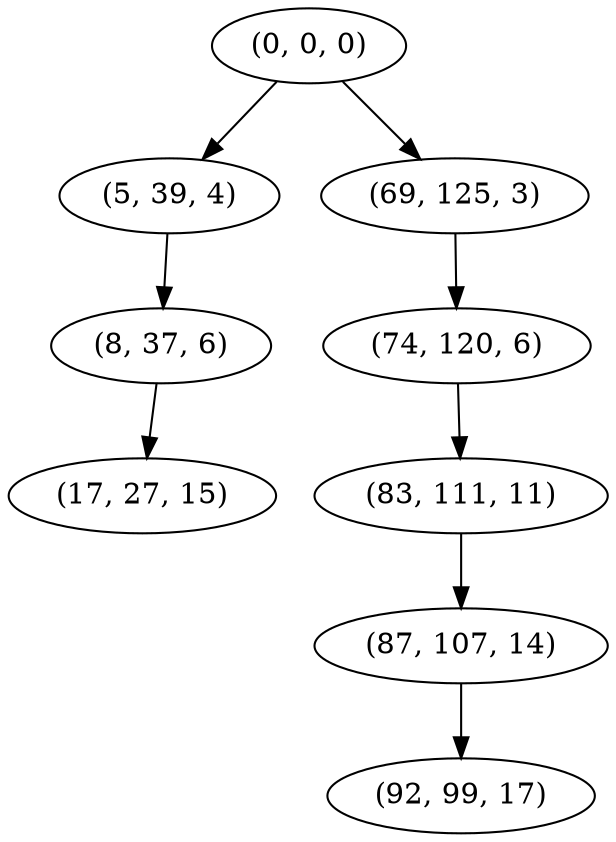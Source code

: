 digraph tree {
    "(0, 0, 0)";
    "(5, 39, 4)";
    "(8, 37, 6)";
    "(17, 27, 15)";
    "(69, 125, 3)";
    "(74, 120, 6)";
    "(83, 111, 11)";
    "(87, 107, 14)";
    "(92, 99, 17)";
    "(0, 0, 0)" -> "(5, 39, 4)";
    "(0, 0, 0)" -> "(69, 125, 3)";
    "(5, 39, 4)" -> "(8, 37, 6)";
    "(8, 37, 6)" -> "(17, 27, 15)";
    "(69, 125, 3)" -> "(74, 120, 6)";
    "(74, 120, 6)" -> "(83, 111, 11)";
    "(83, 111, 11)" -> "(87, 107, 14)";
    "(87, 107, 14)" -> "(92, 99, 17)";
}
